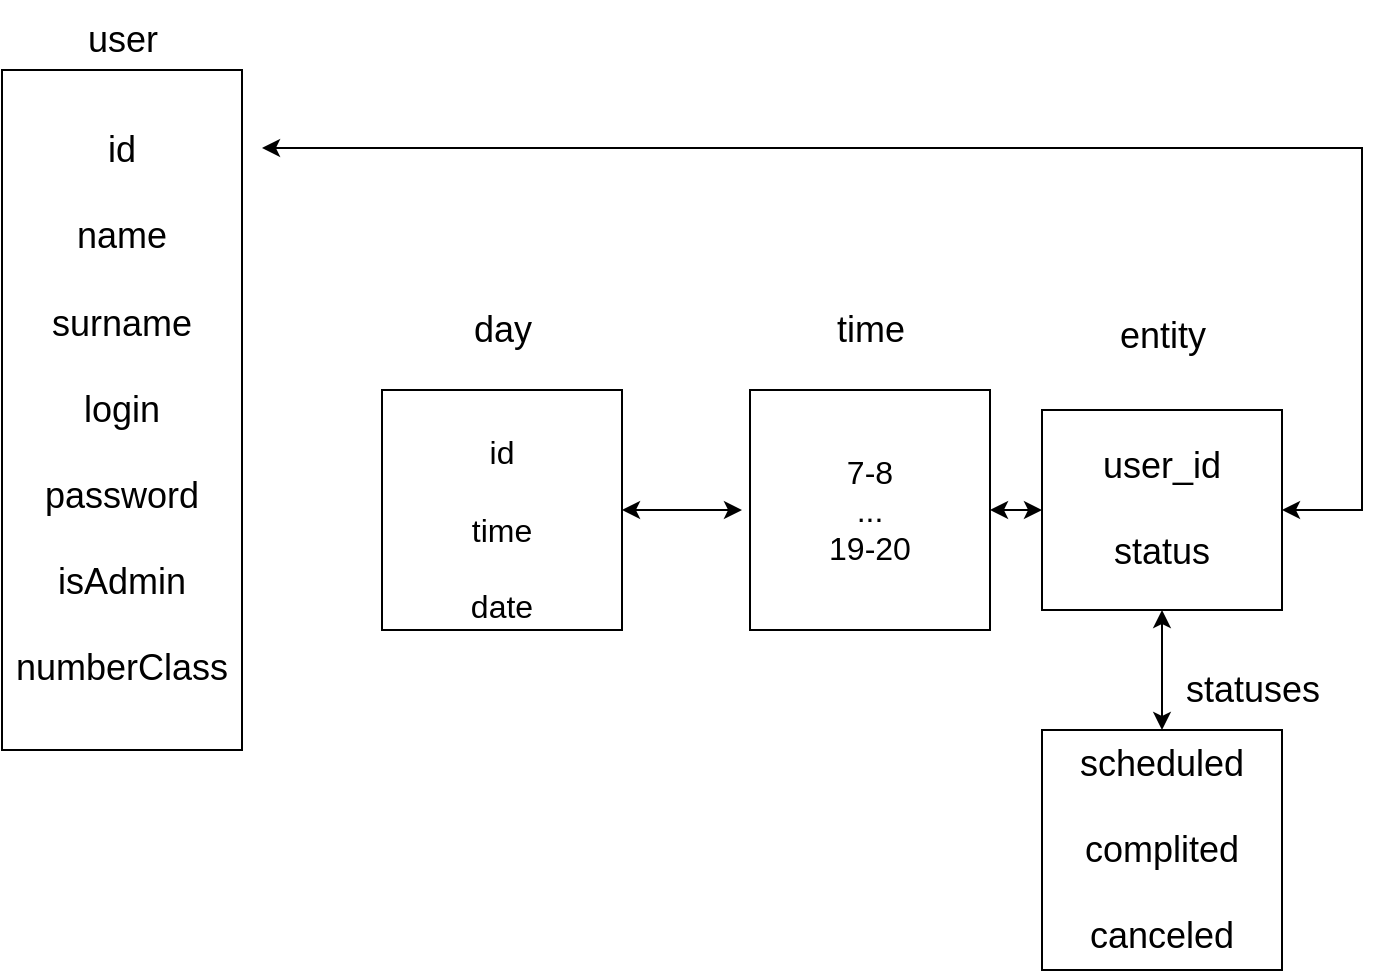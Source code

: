 <mxfile version="21.6.8" type="device">
  <diagram name="Страница — 1" id="khInIVxKFC5LSLn_1Ov2">
    <mxGraphModel dx="1050" dy="534" grid="1" gridSize="10" guides="1" tooltips="1" connect="1" arrows="1" fold="1" page="1" pageScale="1" pageWidth="827" pageHeight="1169" math="0" shadow="0">
      <root>
        <mxCell id="0" />
        <mxCell id="1" parent="0" />
        <mxCell id="8qn8vedq_QUMaq4ENaN0-1" value="&lt;font style=&quot;font-size: 18px;&quot;&gt;id&lt;br&gt;&lt;br&gt;name&lt;br&gt;&lt;br&gt;surname&lt;br&gt;&lt;br&gt;login&lt;br&gt;&lt;br&gt;password&lt;br&gt;&lt;br&gt;isAdmin&lt;br&gt;&lt;br&gt;numberClass&lt;br&gt;&lt;/font&gt;" style="whiteSpace=wrap;html=1;" vertex="1" parent="1">
          <mxGeometry x="40" y="120" width="120" height="340" as="geometry" />
        </mxCell>
        <mxCell id="8qn8vedq_QUMaq4ENaN0-2" value="&lt;font style=&quot;font-size: 18px;&quot;&gt;user&lt;/font&gt;" style="text;html=1;align=center;verticalAlign=middle;resizable=0;points=[];autosize=1;strokeColor=none;fillColor=none;" vertex="1" parent="1">
          <mxGeometry x="70" y="85" width="60" height="40" as="geometry" />
        </mxCell>
        <mxCell id="8qn8vedq_QUMaq4ENaN0-5" value="&lt;font size=&quot;3&quot;&gt;&lt;br&gt;id&lt;br&gt;&lt;br&gt;time&lt;br&gt;&lt;br&gt;date&lt;br&gt;&lt;/font&gt;" style="rounded=0;whiteSpace=wrap;html=1;" vertex="1" parent="1">
          <mxGeometry x="230" y="280" width="120" height="120" as="geometry" />
        </mxCell>
        <mxCell id="8qn8vedq_QUMaq4ENaN0-6" value="&lt;font style=&quot;font-size: 18px;&quot;&gt;day&lt;/font&gt;" style="text;html=1;align=center;verticalAlign=middle;resizable=0;points=[];autosize=1;strokeColor=none;fillColor=none;" vertex="1" parent="1">
          <mxGeometry x="265" y="230" width="50" height="40" as="geometry" />
        </mxCell>
        <mxCell id="8qn8vedq_QUMaq4ENaN0-7" value="&lt;font size=&quot;3&quot;&gt;7-8&lt;br&gt;...&lt;br&gt;19-20&lt;br&gt;&lt;/font&gt;" style="rounded=0;whiteSpace=wrap;html=1;" vertex="1" parent="1">
          <mxGeometry x="414" y="280" width="120" height="120" as="geometry" />
        </mxCell>
        <mxCell id="8qn8vedq_QUMaq4ENaN0-8" value="&lt;font style=&quot;font-size: 18px;&quot;&gt;time&lt;/font&gt;" style="text;html=1;align=center;verticalAlign=middle;resizable=0;points=[];autosize=1;strokeColor=none;fillColor=none;" vertex="1" parent="1">
          <mxGeometry x="444" y="230" width="60" height="40" as="geometry" />
        </mxCell>
        <mxCell id="8qn8vedq_QUMaq4ENaN0-9" value="" style="endArrow=classic;startArrow=classic;html=1;rounded=0;exitX=1;exitY=0.5;exitDx=0;exitDy=0;" edge="1" parent="1" source="8qn8vedq_QUMaq4ENaN0-5">
          <mxGeometry width="50" height="50" relative="1" as="geometry">
            <mxPoint x="370" y="310" as="sourcePoint" />
            <mxPoint x="410" y="340" as="targetPoint" />
          </mxGeometry>
        </mxCell>
        <mxCell id="8qn8vedq_QUMaq4ENaN0-10" value="" style="endArrow=classic;startArrow=classic;html=1;rounded=0;exitX=1;exitY=0.5;exitDx=0;exitDy=0;" edge="1" parent="1" source="8qn8vedq_QUMaq4ENaN0-11">
          <mxGeometry width="50" height="50" relative="1" as="geometry">
            <mxPoint x="680" y="359" as="sourcePoint" />
            <mxPoint x="170" y="159" as="targetPoint" />
            <Array as="points">
              <mxPoint x="700" y="340" />
              <mxPoint x="720" y="340" />
              <mxPoint x="720" y="159" />
              <mxPoint x="600" y="159" />
            </Array>
          </mxGeometry>
        </mxCell>
        <mxCell id="8qn8vedq_QUMaq4ENaN0-11" value="&lt;font style=&quot;font-size: 18px;&quot;&gt;user_id&lt;br&gt;&lt;br&gt;status&lt;/font&gt;" style="rounded=0;whiteSpace=wrap;html=1;" vertex="1" parent="1">
          <mxGeometry x="560" y="290" width="120" height="100" as="geometry" />
        </mxCell>
        <mxCell id="8qn8vedq_QUMaq4ENaN0-12" value="" style="endArrow=classic;startArrow=classic;html=1;rounded=0;entryX=0;entryY=0.5;entryDx=0;entryDy=0;exitX=1;exitY=0.5;exitDx=0;exitDy=0;" edge="1" parent="1" source="8qn8vedq_QUMaq4ENaN0-7" target="8qn8vedq_QUMaq4ENaN0-11">
          <mxGeometry width="50" height="50" relative="1" as="geometry">
            <mxPoint x="390" y="390" as="sourcePoint" />
            <mxPoint x="440" y="340" as="targetPoint" />
          </mxGeometry>
        </mxCell>
        <mxCell id="8qn8vedq_QUMaq4ENaN0-13" value="&lt;font style=&quot;font-size: 18px;&quot;&gt;entity&lt;/font&gt;" style="text;html=1;align=center;verticalAlign=middle;resizable=0;points=[];autosize=1;strokeColor=none;fillColor=none;" vertex="1" parent="1">
          <mxGeometry x="585" y="233" width="70" height="40" as="geometry" />
        </mxCell>
        <mxCell id="8qn8vedq_QUMaq4ENaN0-14" value="&lt;font style=&quot;font-size: 18px;&quot;&gt;statuses&lt;/font&gt;" style="text;html=1;align=center;verticalAlign=middle;resizable=0;points=[];autosize=1;strokeColor=none;fillColor=none;" vertex="1" parent="1">
          <mxGeometry x="620" y="410" width="90" height="40" as="geometry" />
        </mxCell>
        <mxCell id="8qn8vedq_QUMaq4ENaN0-17" value="&lt;font style=&quot;font-size: 18px;&quot;&gt;scheduled&lt;br&gt;&lt;br&gt;complited&lt;br&gt;&lt;br&gt;canceled&lt;/font&gt;" style="rounded=0;whiteSpace=wrap;html=1;" vertex="1" parent="1">
          <mxGeometry x="560" y="450" width="120" height="120" as="geometry" />
        </mxCell>
        <mxCell id="8qn8vedq_QUMaq4ENaN0-18" value="" style="endArrow=classic;startArrow=classic;html=1;rounded=0;entryX=0.5;entryY=1;entryDx=0;entryDy=0;exitX=0.5;exitY=0;exitDx=0;exitDy=0;" edge="1" parent="1" source="8qn8vedq_QUMaq4ENaN0-17" target="8qn8vedq_QUMaq4ENaN0-11">
          <mxGeometry width="50" height="50" relative="1" as="geometry">
            <mxPoint x="390" y="370" as="sourcePoint" />
            <mxPoint x="440" y="320" as="targetPoint" />
          </mxGeometry>
        </mxCell>
      </root>
    </mxGraphModel>
  </diagram>
</mxfile>
